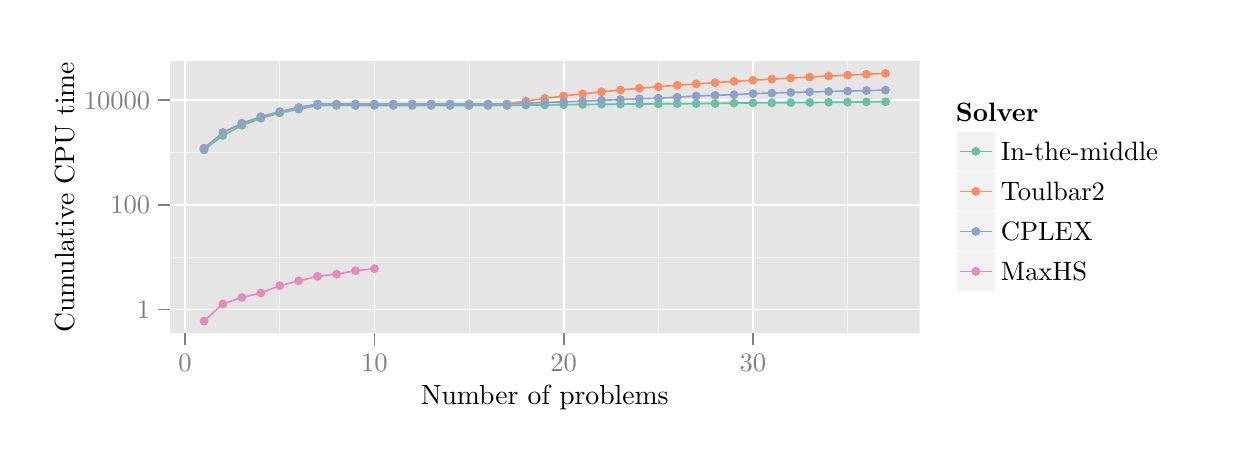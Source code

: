 % Created by tikzDevice version 0.7.0 on 2014-06-01 21:53:23
% !TEX encoding = UTF-8 Unicode
\begin{tikzpicture}[x=1pt,y=1pt]
\definecolor[named]{fillColor}{rgb}{1.00,1.00,1.00}
\path[use as bounding box,fill=fillColor,fill opacity=0.00] (0,0) rectangle (433.62,144.54);
\begin{scope}
\path[clip] (  0.00,  0.00) rectangle (433.62,144.54);
\definecolor[named]{drawColor}{rgb}{1.00,1.00,1.00}
\definecolor[named]{fillColor}{rgb}{1.00,1.00,1.00}

\path[draw=drawColor,line width= 0.6pt,line join=round,line cap=round,fill=fillColor] (  0.00,  0.00) rectangle (433.62,144.54);
\end{scope}
\begin{scope}
\path[clip] ( 51.42, 34.03) rectangle (322.26,132.50);
\definecolor[named]{fillColor}{rgb}{0.90,0.90,0.90}

\path[fill=fillColor] ( 51.42, 34.03) rectangle (322.26,132.50);
\definecolor[named]{drawColor}{rgb}{0.95,0.95,0.95}

\path[draw=drawColor,line width= 0.3pt,line join=round] ( 51.42, 61.62) --
	(322.26, 61.62);

\path[draw=drawColor,line width= 0.3pt,line join=round] ( 51.42, 99.45) --
	(322.26, 99.45);

\path[draw=drawColor,line width= 0.3pt,line join=round] ( 91.09, 34.03) --
	( 91.09,132.50);

\path[draw=drawColor,line width= 0.3pt,line join=round] (159.48, 34.03) --
	(159.48,132.50);

\path[draw=drawColor,line width= 0.3pt,line join=round] (227.87, 34.03) --
	(227.87,132.50);

\path[draw=drawColor,line width= 0.3pt,line join=round] (296.27, 34.03) --
	(296.27,132.50);
\definecolor[named]{drawColor}{rgb}{1.00,1.00,1.00}

\path[draw=drawColor,line width= 0.6pt,line join=round] ( 51.42, 42.71) --
	(322.26, 42.71);

\path[draw=drawColor,line width= 0.6pt,line join=round] ( 51.42, 80.53) --
	(322.26, 80.53);

\path[draw=drawColor,line width= 0.6pt,line join=round] ( 51.42,118.36) --
	(322.26,118.36);

\path[draw=drawColor,line width= 0.6pt,line join=round] ( 56.89, 34.03) --
	( 56.89,132.50);

\path[draw=drawColor,line width= 0.6pt,line join=round] (125.28, 34.03) --
	(125.28,132.50);

\path[draw=drawColor,line width= 0.6pt,line join=round] (193.68, 34.03) --
	(193.68,132.50);

\path[draw=drawColor,line width= 0.6pt,line join=round] (262.07, 34.03) --
	(262.07,132.50);
\definecolor[named]{drawColor}{rgb}{0.40,0.76,0.65}

\path[draw=drawColor,line width= 0.6pt,line join=round] ( 63.73,100.37) --
	( 70.57,105.60) --
	( 77.41,109.24) --
	( 84.25,111.79) --
	( 91.09,113.73) --
	( 97.92,115.07) --
	(104.76,116.41) --
	(111.60,116.41) --
	(118.44,116.41) --
	(125.28,116.41) --
	(132.12,116.41) --
	(138.96,116.41) --
	(145.80,116.41) --
	(152.64,116.41) --
	(159.48,116.41) --
	(166.32,116.41) --
	(173.16,116.41) --
	(180.00,116.55) --
	(186.84,116.61) --
	(193.68,116.71) --
	(200.52,116.77) --
	(207.35,116.87) --
	(214.19,116.91) --
	(221.03,116.96) --
	(227.87,117.00) --
	(234.71,117.06) --
	(241.55,117.09) --
	(248.39,117.16) --
	(255.23,117.27) --
	(262.07,117.35) --
	(268.91,117.38) --
	(275.75,117.43) --
	(282.59,117.49) --
	(289.43,117.58) --
	(296.27,117.63) --
	(303.11,117.72) --
	(309.95,117.77);
\definecolor[named]{drawColor}{rgb}{0.99,0.55,0.38}

\path[draw=drawColor,line width= 0.6pt,line join=round] ( 63.73,100.95) --
	( 70.57,106.64) --
	( 77.41,109.97) --
	( 84.25,112.33) --
	( 91.09,114.17) --
	( 97.92,115.66) --
	(104.76,116.93) --
	(111.60,116.93) --
	(118.44,116.93) --
	(125.28,116.93) --
	(132.12,116.93) --
	(138.96,116.93) --
	(145.80,116.93) --
	(152.64,116.93) --
	(159.48,116.93) --
	(166.32,116.93) --
	(173.16,116.93) --
	(180.00,118.03) --
	(186.84,119.00) --
	(193.68,119.86) --
	(200.52,120.64) --
	(207.35,121.36) --
	(214.19,122.02) --
	(221.03,122.63) --
	(227.87,123.19) --
	(234.71,123.72) --
	(241.55,124.22) --
	(248.39,124.69) --
	(255.23,125.13) --
	(262.07,125.55) --
	(268.91,125.96) --
	(275.75,126.34) --
	(282.59,126.70) --
	(289.43,127.05) --
	(296.27,127.39) --
	(303.11,127.71) --
	(309.95,128.02);
\definecolor[named]{drawColor}{rgb}{0.55,0.63,0.80}

\path[draw=drawColor,line width= 0.6pt,line join=round] ( 63.73,100.95) --
	( 70.57,106.64) --
	( 77.41,109.97) --
	( 84.25,112.33) --
	( 91.09,114.17) --
	( 97.92,115.66) --
	(104.76,116.93) --
	(111.60,116.93) --
	(118.44,116.93) --
	(125.28,116.93) --
	(132.12,116.93) --
	(138.96,116.93) --
	(145.80,116.93) --
	(152.64,116.93) --
	(159.48,116.93) --
	(166.32,116.93) --
	(173.16,116.93) --
	(180.00,117.24) --
	(186.84,117.50) --
	(193.68,117.74) --
	(200.52,117.99) --
	(207.35,118.29) --
	(214.19,118.56) --
	(221.03,118.84) --
	(227.87,119.06) --
	(234.71,119.43) --
	(241.55,119.85) --
	(248.39,120.11) --
	(255.23,120.33) --
	(262.07,120.73) --
	(268.91,120.90) --
	(275.75,121.13) --
	(282.59,121.33) --
	(289.43,121.48) --
	(296.27,121.63) --
	(303.11,121.80) --
	(309.95,121.97);
\definecolor[named]{drawColor}{rgb}{0.91,0.54,0.76}

\path[draw=drawColor,line width= 0.6pt,line join=round] ( 63.73, 38.51) --
	( 70.57, 44.73) --
	( 77.41, 47.06) --
	( 84.25, 48.68) --
	( 91.09, 51.31) --
	( 97.92, 53.04) --
	(104.76, 54.71) --
	(111.60, 55.47) --
	(118.44, 56.71) --
	(125.28, 57.47);
\definecolor[named]{fillColor}{rgb}{0.40,0.76,0.65}

\path[fill=fillColor] ( 63.73,100.37) circle (  1.60);

\path[fill=fillColor] ( 70.57,105.60) circle (  1.60);

\path[fill=fillColor] ( 77.41,109.24) circle (  1.60);

\path[fill=fillColor] ( 84.25,111.79) circle (  1.60);

\path[fill=fillColor] ( 91.09,113.73) circle (  1.60);

\path[fill=fillColor] ( 97.92,115.07) circle (  1.60);

\path[fill=fillColor] (104.76,116.41) circle (  1.60);

\path[fill=fillColor] (111.60,116.41) circle (  1.60);

\path[fill=fillColor] (118.44,116.41) circle (  1.60);

\path[fill=fillColor] (125.28,116.41) circle (  1.60);

\path[fill=fillColor] (132.12,116.41) circle (  1.60);

\path[fill=fillColor] (138.96,116.41) circle (  1.60);

\path[fill=fillColor] (145.80,116.41) circle (  1.60);

\path[fill=fillColor] (152.64,116.41) circle (  1.60);

\path[fill=fillColor] (159.48,116.41) circle (  1.60);

\path[fill=fillColor] (166.32,116.41) circle (  1.60);

\path[fill=fillColor] (173.16,116.41) circle (  1.60);

\path[fill=fillColor] (180.00,116.55) circle (  1.60);

\path[fill=fillColor] (186.84,116.61) circle (  1.60);

\path[fill=fillColor] (193.68,116.71) circle (  1.60);

\path[fill=fillColor] (200.52,116.77) circle (  1.60);

\path[fill=fillColor] (207.35,116.87) circle (  1.60);

\path[fill=fillColor] (214.19,116.91) circle (  1.60);

\path[fill=fillColor] (221.03,116.96) circle (  1.60);

\path[fill=fillColor] (227.87,117.00) circle (  1.60);

\path[fill=fillColor] (234.71,117.06) circle (  1.60);

\path[fill=fillColor] (241.55,117.09) circle (  1.60);

\path[fill=fillColor] (248.39,117.16) circle (  1.60);

\path[fill=fillColor] (255.23,117.27) circle (  1.60);

\path[fill=fillColor] (262.07,117.35) circle (  1.60);

\path[fill=fillColor] (268.91,117.38) circle (  1.60);

\path[fill=fillColor] (275.75,117.43) circle (  1.60);

\path[fill=fillColor] (282.59,117.49) circle (  1.60);

\path[fill=fillColor] (289.43,117.58) circle (  1.60);

\path[fill=fillColor] (296.27,117.63) circle (  1.60);

\path[fill=fillColor] (303.11,117.72) circle (  1.60);

\path[fill=fillColor] (309.95,117.77) circle (  1.60);
\definecolor[named]{fillColor}{rgb}{0.99,0.55,0.38}

\path[fill=fillColor] ( 63.73,100.95) circle (  1.60);

\path[fill=fillColor] ( 70.57,106.64) circle (  1.60);

\path[fill=fillColor] ( 77.41,109.97) circle (  1.60);

\path[fill=fillColor] ( 84.25,112.33) circle (  1.60);

\path[fill=fillColor] ( 91.09,114.17) circle (  1.60);

\path[fill=fillColor] ( 97.92,115.66) circle (  1.60);

\path[fill=fillColor] (104.76,116.93) circle (  1.60);

\path[fill=fillColor] (111.60,116.93) circle (  1.60);

\path[fill=fillColor] (118.44,116.93) circle (  1.60);

\path[fill=fillColor] (125.28,116.93) circle (  1.60);

\path[fill=fillColor] (132.12,116.93) circle (  1.60);

\path[fill=fillColor] (138.96,116.93) circle (  1.60);

\path[fill=fillColor] (145.80,116.93) circle (  1.60);

\path[fill=fillColor] (152.64,116.93) circle (  1.60);

\path[fill=fillColor] (159.48,116.93) circle (  1.60);

\path[fill=fillColor] (166.32,116.93) circle (  1.60);

\path[fill=fillColor] (173.16,116.93) circle (  1.60);

\path[fill=fillColor] (180.00,118.03) circle (  1.60);

\path[fill=fillColor] (186.84,119.00) circle (  1.60);

\path[fill=fillColor] (193.68,119.86) circle (  1.60);

\path[fill=fillColor] (200.52,120.64) circle (  1.60);

\path[fill=fillColor] (207.35,121.36) circle (  1.60);

\path[fill=fillColor] (214.19,122.02) circle (  1.60);

\path[fill=fillColor] (221.03,122.63) circle (  1.60);

\path[fill=fillColor] (227.87,123.19) circle (  1.60);

\path[fill=fillColor] (234.71,123.72) circle (  1.60);

\path[fill=fillColor] (241.55,124.22) circle (  1.60);

\path[fill=fillColor] (248.39,124.69) circle (  1.60);

\path[fill=fillColor] (255.23,125.13) circle (  1.60);

\path[fill=fillColor] (262.07,125.55) circle (  1.60);

\path[fill=fillColor] (268.91,125.96) circle (  1.60);

\path[fill=fillColor] (275.75,126.34) circle (  1.60);

\path[fill=fillColor] (282.59,126.70) circle (  1.60);

\path[fill=fillColor] (289.43,127.05) circle (  1.60);

\path[fill=fillColor] (296.27,127.39) circle (  1.60);

\path[fill=fillColor] (303.11,127.71) circle (  1.60);

\path[fill=fillColor] (309.95,128.02) circle (  1.60);
\definecolor[named]{fillColor}{rgb}{0.55,0.63,0.80}

\path[fill=fillColor] ( 63.73,100.95) circle (  1.60);

\path[fill=fillColor] ( 70.57,106.64) circle (  1.60);

\path[fill=fillColor] ( 77.41,109.97) circle (  1.60);

\path[fill=fillColor] ( 84.25,112.33) circle (  1.60);

\path[fill=fillColor] ( 91.09,114.17) circle (  1.60);

\path[fill=fillColor] ( 97.92,115.66) circle (  1.60);

\path[fill=fillColor] (104.76,116.93) circle (  1.60);

\path[fill=fillColor] (111.60,116.93) circle (  1.60);

\path[fill=fillColor] (118.44,116.93) circle (  1.60);

\path[fill=fillColor] (125.28,116.93) circle (  1.60);

\path[fill=fillColor] (132.12,116.93) circle (  1.60);

\path[fill=fillColor] (138.96,116.93) circle (  1.60);

\path[fill=fillColor] (145.80,116.93) circle (  1.60);

\path[fill=fillColor] (152.64,116.93) circle (  1.60);

\path[fill=fillColor] (159.48,116.93) circle (  1.60);

\path[fill=fillColor] (166.32,116.93) circle (  1.60);

\path[fill=fillColor] (173.16,116.93) circle (  1.60);

\path[fill=fillColor] (180.00,117.24) circle (  1.60);

\path[fill=fillColor] (186.84,117.50) circle (  1.60);

\path[fill=fillColor] (193.68,117.74) circle (  1.60);

\path[fill=fillColor] (200.52,117.99) circle (  1.60);

\path[fill=fillColor] (207.35,118.29) circle (  1.60);

\path[fill=fillColor] (214.19,118.56) circle (  1.60);

\path[fill=fillColor] (221.03,118.84) circle (  1.60);

\path[fill=fillColor] (227.87,119.06) circle (  1.60);

\path[fill=fillColor] (234.71,119.43) circle (  1.60);

\path[fill=fillColor] (241.55,119.85) circle (  1.60);

\path[fill=fillColor] (248.39,120.11) circle (  1.60);

\path[fill=fillColor] (255.23,120.33) circle (  1.60);

\path[fill=fillColor] (262.07,120.73) circle (  1.60);

\path[fill=fillColor] (268.91,120.90) circle (  1.60);

\path[fill=fillColor] (275.75,121.13) circle (  1.60);

\path[fill=fillColor] (282.59,121.33) circle (  1.60);

\path[fill=fillColor] (289.43,121.48) circle (  1.60);

\path[fill=fillColor] (296.27,121.63) circle (  1.60);

\path[fill=fillColor] (303.11,121.80) circle (  1.60);

\path[fill=fillColor] (309.95,121.97) circle (  1.60);
\definecolor[named]{fillColor}{rgb}{0.91,0.54,0.76}

\path[fill=fillColor] ( 63.73, 38.51) circle (  1.60);

\path[fill=fillColor] ( 70.57, 44.73) circle (  1.60);

\path[fill=fillColor] ( 77.41, 47.06) circle (  1.60);

\path[fill=fillColor] ( 84.25, 48.68) circle (  1.60);

\path[fill=fillColor] ( 91.09, 51.31) circle (  1.60);

\path[fill=fillColor] ( 97.92, 53.04) circle (  1.60);

\path[fill=fillColor] (104.76, 54.71) circle (  1.60);

\path[fill=fillColor] (111.60, 55.47) circle (  1.60);

\path[fill=fillColor] (118.44, 56.71) circle (  1.60);

\path[fill=fillColor] (125.28, 57.47) circle (  1.60);
\end{scope}
\begin{scope}
\path[clip] (  0.00,  0.00) rectangle (433.62,144.54);
\definecolor[named]{drawColor}{rgb}{0.50,0.50,0.50}

\node[text=drawColor,anchor=base east,inner sep=0pt, outer sep=0pt, scale=  0.96] at ( 44.30, 39.40) {1};

\node[text=drawColor,anchor=base east,inner sep=0pt, outer sep=0pt, scale=  0.96] at ( 44.30, 77.23) {100};

\node[text=drawColor,anchor=base east,inner sep=0pt, outer sep=0pt, scale=  0.96] at ( 44.30,115.06) {10000};
\end{scope}
\begin{scope}
\path[clip] (  0.00,  0.00) rectangle (433.62,144.54);
\definecolor[named]{drawColor}{rgb}{0.50,0.50,0.50}

\path[draw=drawColor,line width= 0.6pt,line join=round] ( 47.15, 42.71) --
	( 51.42, 42.71);

\path[draw=drawColor,line width= 0.6pt,line join=round] ( 47.15, 80.53) --
	( 51.42, 80.53);

\path[draw=drawColor,line width= 0.6pt,line join=round] ( 47.15,118.36) --
	( 51.42,118.36);
\end{scope}
\begin{scope}
\path[clip] (  0.00,  0.00) rectangle (433.62,144.54);
\definecolor[named]{drawColor}{rgb}{0.50,0.50,0.50}

\path[draw=drawColor,line width= 0.6pt,line join=round] ( 56.89, 29.77) --
	( 56.89, 34.03);

\path[draw=drawColor,line width= 0.6pt,line join=round] (125.28, 29.77) --
	(125.28, 34.03);

\path[draw=drawColor,line width= 0.6pt,line join=round] (193.68, 29.77) --
	(193.68, 34.03);

\path[draw=drawColor,line width= 0.6pt,line join=round] (262.07, 29.77) --
	(262.07, 34.03);
\end{scope}
\begin{scope}
\path[clip] (  0.00,  0.00) rectangle (433.62,144.54);
\definecolor[named]{drawColor}{rgb}{0.50,0.50,0.50}

\node[text=drawColor,anchor=base,inner sep=0pt, outer sep=0pt, scale=  0.96] at ( 56.89, 20.31) {0};

\node[text=drawColor,anchor=base,inner sep=0pt, outer sep=0pt, scale=  0.96] at (125.28, 20.31) {10};

\node[text=drawColor,anchor=base,inner sep=0pt, outer sep=0pt, scale=  0.96] at (193.68, 20.31) {20};

\node[text=drawColor,anchor=base,inner sep=0pt, outer sep=0pt, scale=  0.96] at (262.07, 20.31) {30};
\end{scope}
\begin{scope}
\path[clip] (  0.00,  0.00) rectangle (433.62,144.54);
\definecolor[named]{drawColor}{rgb}{0.00,0.00,0.00}

\node[text=drawColor,anchor=base,inner sep=0pt, outer sep=0pt, scale=  1] at (186.84,  8.53) {Number of problems};
\end{scope}
\begin{scope}
\path[clip] (  0.00,  0.00) rectangle (433.62,144.54);
\definecolor[named]{drawColor}{rgb}{0.00,0.00,0.00}

\node[text=drawColor,rotate= 90.00,anchor=base,inner sep=0pt, outer sep=0pt, scale=  1] at ( 16.80, 83.26) {Cumulative CPU time};
\end{scope}
\begin{scope}
\path[clip] (  0.00,  0.00) rectangle (433.62,144.54);
\definecolor[named]{fillColor}{rgb}{1.00,1.00,1.00}

\path[fill=fillColor] (331.12, 44.97) rectangle (412.71,121.56);
\end{scope}
\begin{scope}
\path[clip] (  0.00,  0.00) rectangle (433.62,144.54);
\definecolor[named]{drawColor}{rgb}{0.00,0.00,0.00}

\node[text=drawColor,anchor=base west,inner sep=0pt, outer sep=0pt, scale=  0.96] at (335.39,110.67) {\bfseries Solver};
\end{scope}
\begin{scope}
\path[clip] (  0.00,  0.00) rectangle (433.62,144.54);
\definecolor[named]{drawColor}{rgb}{1.00,1.00,1.00}
\definecolor[named]{fillColor}{rgb}{0.95,0.95,0.95}

\path[draw=drawColor,line width= 0.6pt,line join=round,line cap=round,fill=fillColor] (335.39, 92.60) rectangle (349.85,107.05);
\end{scope}
\begin{scope}
\path[clip] (  0.00,  0.00) rectangle (433.62,144.54);
\definecolor[named]{drawColor}{rgb}{0.40,0.76,0.65}

\path[draw=drawColor,line width= 0.6pt,line join=round] (336.84, 99.83) -- (348.40, 99.83);
\end{scope}
\begin{scope}
\path[clip] (  0.00,  0.00) rectangle (433.62,144.54);
\definecolor[named]{fillColor}{rgb}{0.40,0.76,0.65}

\path[fill=fillColor] (342.62, 99.83) circle (  1.60);
\end{scope}
\begin{scope}
\path[clip] (  0.00,  0.00) rectangle (433.62,144.54);
\definecolor[named]{drawColor}{rgb}{1.00,1.00,1.00}
\definecolor[named]{fillColor}{rgb}{0.95,0.95,0.95}

\path[draw=drawColor,line width= 0.6pt,line join=round,line cap=round,fill=fillColor] (335.39, 78.15) rectangle (349.85, 92.60);
\end{scope}
\begin{scope}
\path[clip] (  0.00,  0.00) rectangle (433.62,144.54);
\definecolor[named]{drawColor}{rgb}{0.99,0.55,0.38}

\path[draw=drawColor,line width= 0.6pt,line join=round] (336.84, 85.37) -- (348.40, 85.37);
\end{scope}
\begin{scope}
\path[clip] (  0.00,  0.00) rectangle (433.62,144.54);
\definecolor[named]{fillColor}{rgb}{0.99,0.55,0.38}

\path[fill=fillColor] (342.62, 85.37) circle (  1.60);
\end{scope}
\begin{scope}
\path[clip] (  0.00,  0.00) rectangle (433.62,144.54);
\definecolor[named]{drawColor}{rgb}{1.00,1.00,1.00}
\definecolor[named]{fillColor}{rgb}{0.95,0.95,0.95}

\path[draw=drawColor,line width= 0.6pt,line join=round,line cap=round,fill=fillColor] (335.39, 63.69) rectangle (349.85, 78.15);
\end{scope}
\begin{scope}
\path[clip] (  0.00,  0.00) rectangle (433.62,144.54);
\definecolor[named]{drawColor}{rgb}{0.55,0.63,0.80}

\path[draw=drawColor,line width= 0.6pt,line join=round] (336.84, 70.92) -- (348.40, 70.92);
\end{scope}
\begin{scope}
\path[clip] (  0.00,  0.00) rectangle (433.62,144.54);
\definecolor[named]{fillColor}{rgb}{0.55,0.63,0.80}

\path[fill=fillColor] (342.62, 70.92) circle (  1.60);
\end{scope}
\begin{scope}
\path[clip] (  0.00,  0.00) rectangle (433.62,144.54);
\definecolor[named]{drawColor}{rgb}{1.00,1.00,1.00}
\definecolor[named]{fillColor}{rgb}{0.95,0.95,0.95}

\path[draw=drawColor,line width= 0.6pt,line join=round,line cap=round,fill=fillColor] (335.39, 49.24) rectangle (349.85, 63.69);
\end{scope}
\begin{scope}
\path[clip] (  0.00,  0.00) rectangle (433.62,144.54);
\definecolor[named]{drawColor}{rgb}{0.91,0.54,0.76}

\path[draw=drawColor,line width= 0.6pt,line join=round] (336.84, 56.46) -- (348.40, 56.46);
\end{scope}
\begin{scope}
\path[clip] (  0.00,  0.00) rectangle (433.62,144.54);
\definecolor[named]{fillColor}{rgb}{0.91,0.54,0.76}

\path[fill=fillColor] (342.62, 56.46) circle (  1.60);
\end{scope}
\begin{scope}
\path[clip] (  0.00,  0.00) rectangle (433.62,144.54);
\definecolor[named]{drawColor}{rgb}{0.00,0.00,0.00}

\node[text=drawColor,anchor=base west,inner sep=0pt, outer sep=0pt, scale=  0.96] at (351.65, 96.52) {In-the-middle};
\end{scope}
\begin{scope}
\path[clip] (  0.00,  0.00) rectangle (433.62,144.54);
\definecolor[named]{drawColor}{rgb}{0.00,0.00,0.00}

\node[text=drawColor,anchor=base west,inner sep=0pt, outer sep=0pt, scale=  0.96] at (351.65, 82.07) {Toulbar2};
\end{scope}
\begin{scope}
\path[clip] (  0.00,  0.00) rectangle (433.62,144.54);
\definecolor[named]{drawColor}{rgb}{0.00,0.00,0.00}

\node[text=drawColor,anchor=base west,inner sep=0pt, outer sep=0pt, scale=  0.96] at (351.65, 67.61) {CPLEX};
\end{scope}
\begin{scope}
\path[clip] (  0.00,  0.00) rectangle (433.62,144.54);
\definecolor[named]{drawColor}{rgb}{0.00,0.00,0.00}

\node[text=drawColor,anchor=base west,inner sep=0pt, outer sep=0pt, scale=  0.96] at (351.65, 53.16) {MaxHS};
\end{scope}
\end{tikzpicture}
